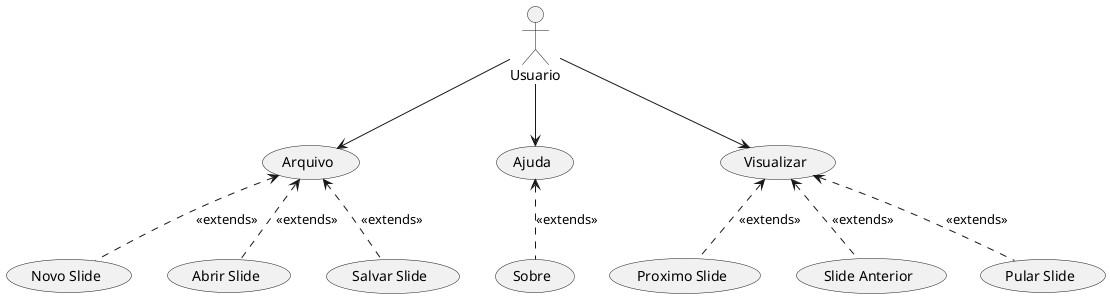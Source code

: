 @startuml

arquivo as (Arquivo)
novoSlide as (Novo Slide)
abrirSlide as (Abrir Slide)
salvarSlide as (Salvar Slide)
abrirAjuda as (Ajuda)
abrirSobre as (Sobre)
visualizar as (Visualizar)
proximoSlide as (Proximo Slide)
slideAnterior as (Slide Anterior)
pularPara as (Pular Slide)

:Usuario: --> arquivo
:Usuario: --> abrirAjuda
:Usuario: --> visualizar
abrirAjuda <.. abrirSobre : <<extends>>
arquivo <.. novoSlide : <<extends>>
arquivo <.. abrirSlide : <<extends>>
arquivo <.. salvarSlide : <<extends>>
visualizar <.. proximoSlide : <<extends>>
visualizar <.. slideAnterior : <<extends>>
visualizar <.. pularPara : <<extends>>

@enduml
